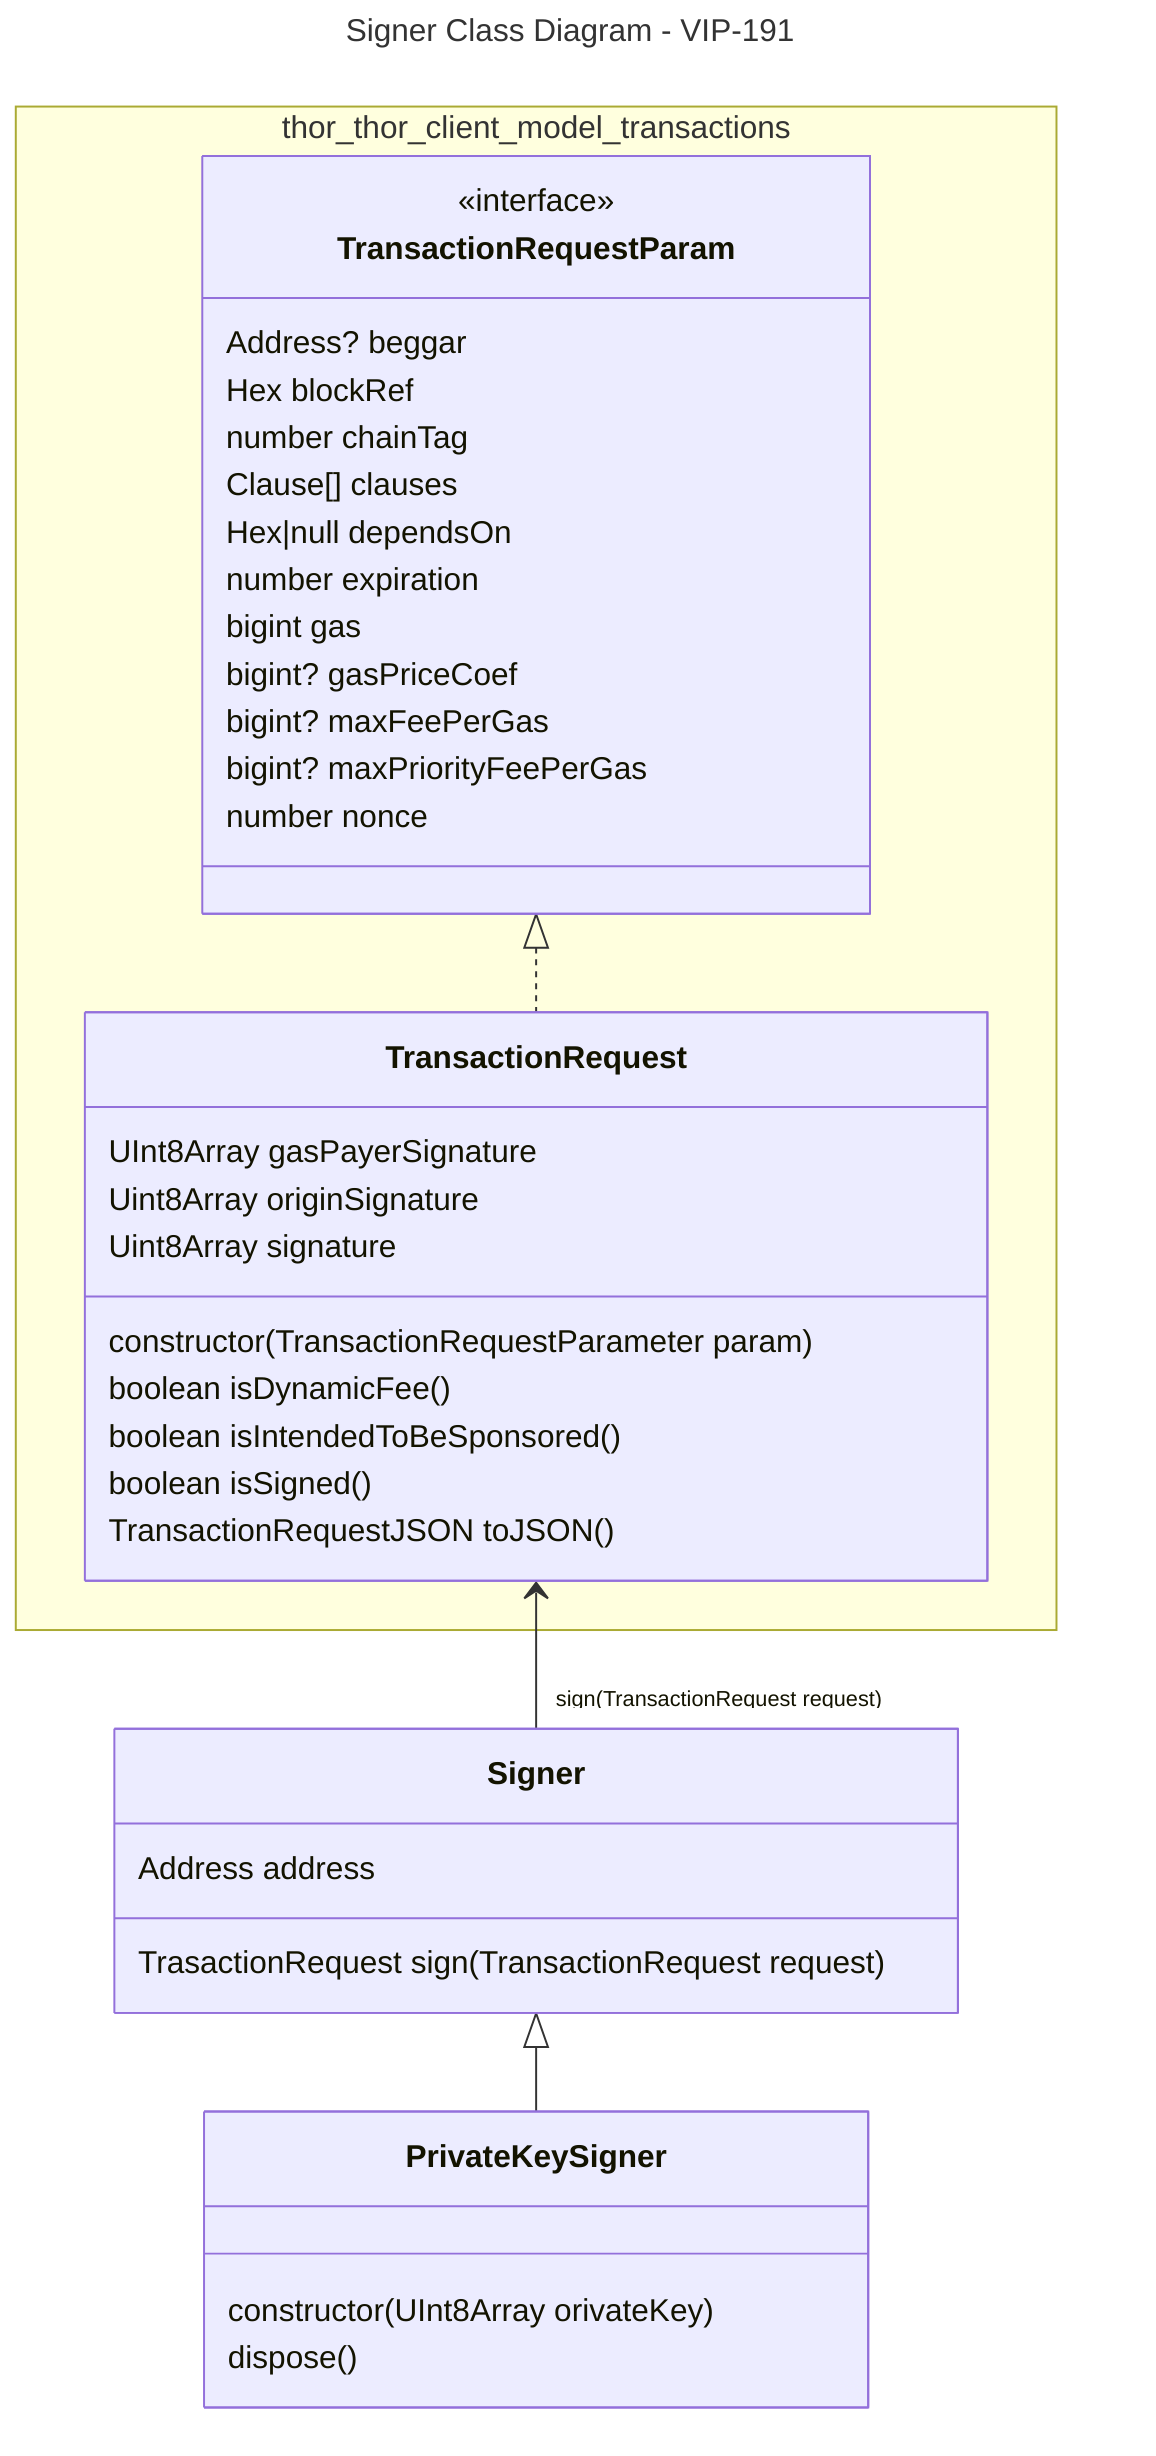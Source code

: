---
title: Signer Class Diagram - VIP-191
---
classDiagram
    namespace thor_thor_client_model_transactions {
        class TransactionRequest {
            UInt8Array gasPayerSignature
            Uint8Array originSignature
            Uint8Array signature
            constructor(TransactionRequestParameter param)
            boolean isDynamicFee()
            boolean isIntendedToBeSponsored()
            boolean isSigned()
            TransactionRequestJSON toJSON()
        }
        class TransactionRequestParam {
            <<interface>>
            Address? beggar
            Hex blockRef
            number chainTag
            Clause[] clauses
            Hex|null dependsOn
            number expiration
            bigint gas
            bigint? gasPriceCoef
            bigint? maxFeePerGas
            bigint? maxPriorityFeePerGas
            number nonce
        }
    }
    class Signer {
        Address address
        TrasactionRequest sign(TransactionRequest request)
    }
    class PrivateKeySigner {
        constructor(UInt8Array orivateKey)
        dispose()
    }
    Signer <|-- PrivateKeySigner
    TransactionRequestParam <|.. TransactionRequest
    TransactionRequest <-- "sign(TransactionRequest request)" Signer